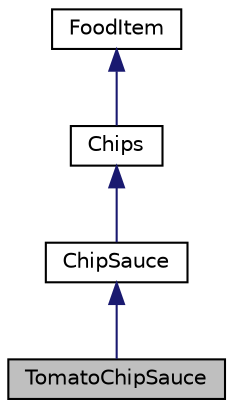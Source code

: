 digraph "TomatoChipSauce"
{
 // LATEX_PDF_SIZE
  edge [fontname="Helvetica",fontsize="10",labelfontname="Helvetica",labelfontsize="10"];
  node [fontname="Helvetica",fontsize="10",shape=record];
  Node1 [label="TomatoChipSauce",height=0.2,width=0.4,color="black", fillcolor="grey75", style="filled", fontcolor="black",tooltip="Represents a type of sauce for chips: tomato-based sauce."];
  Node2 -> Node1 [dir="back",color="midnightblue",fontsize="10",style="solid",fontname="Helvetica"];
  Node2 [label="ChipSauce",height=0.2,width=0.4,color="black", fillcolor="white", style="filled",URL="$classChipSauce.html",tooltip="Represents a type of sauce for chips."];
  Node3 -> Node2 [dir="back",color="midnightblue",fontsize="10",style="solid",fontname="Helvetica"];
  Node3 [label="Chips",height=0.2,width=0.4,color="black", fillcolor="white", style="filled",URL="$classChips.html",tooltip="Represents a type of food item: chips."];
  Node4 -> Node3 [dir="back",color="midnightblue",fontsize="10",style="solid",fontname="Helvetica"];
  Node4 [label="FoodItem",height=0.2,width=0.4,color="black", fillcolor="white", style="filled",URL="$classFoodItem.html",tooltip="Represents a food item that can be cooked."];
}
